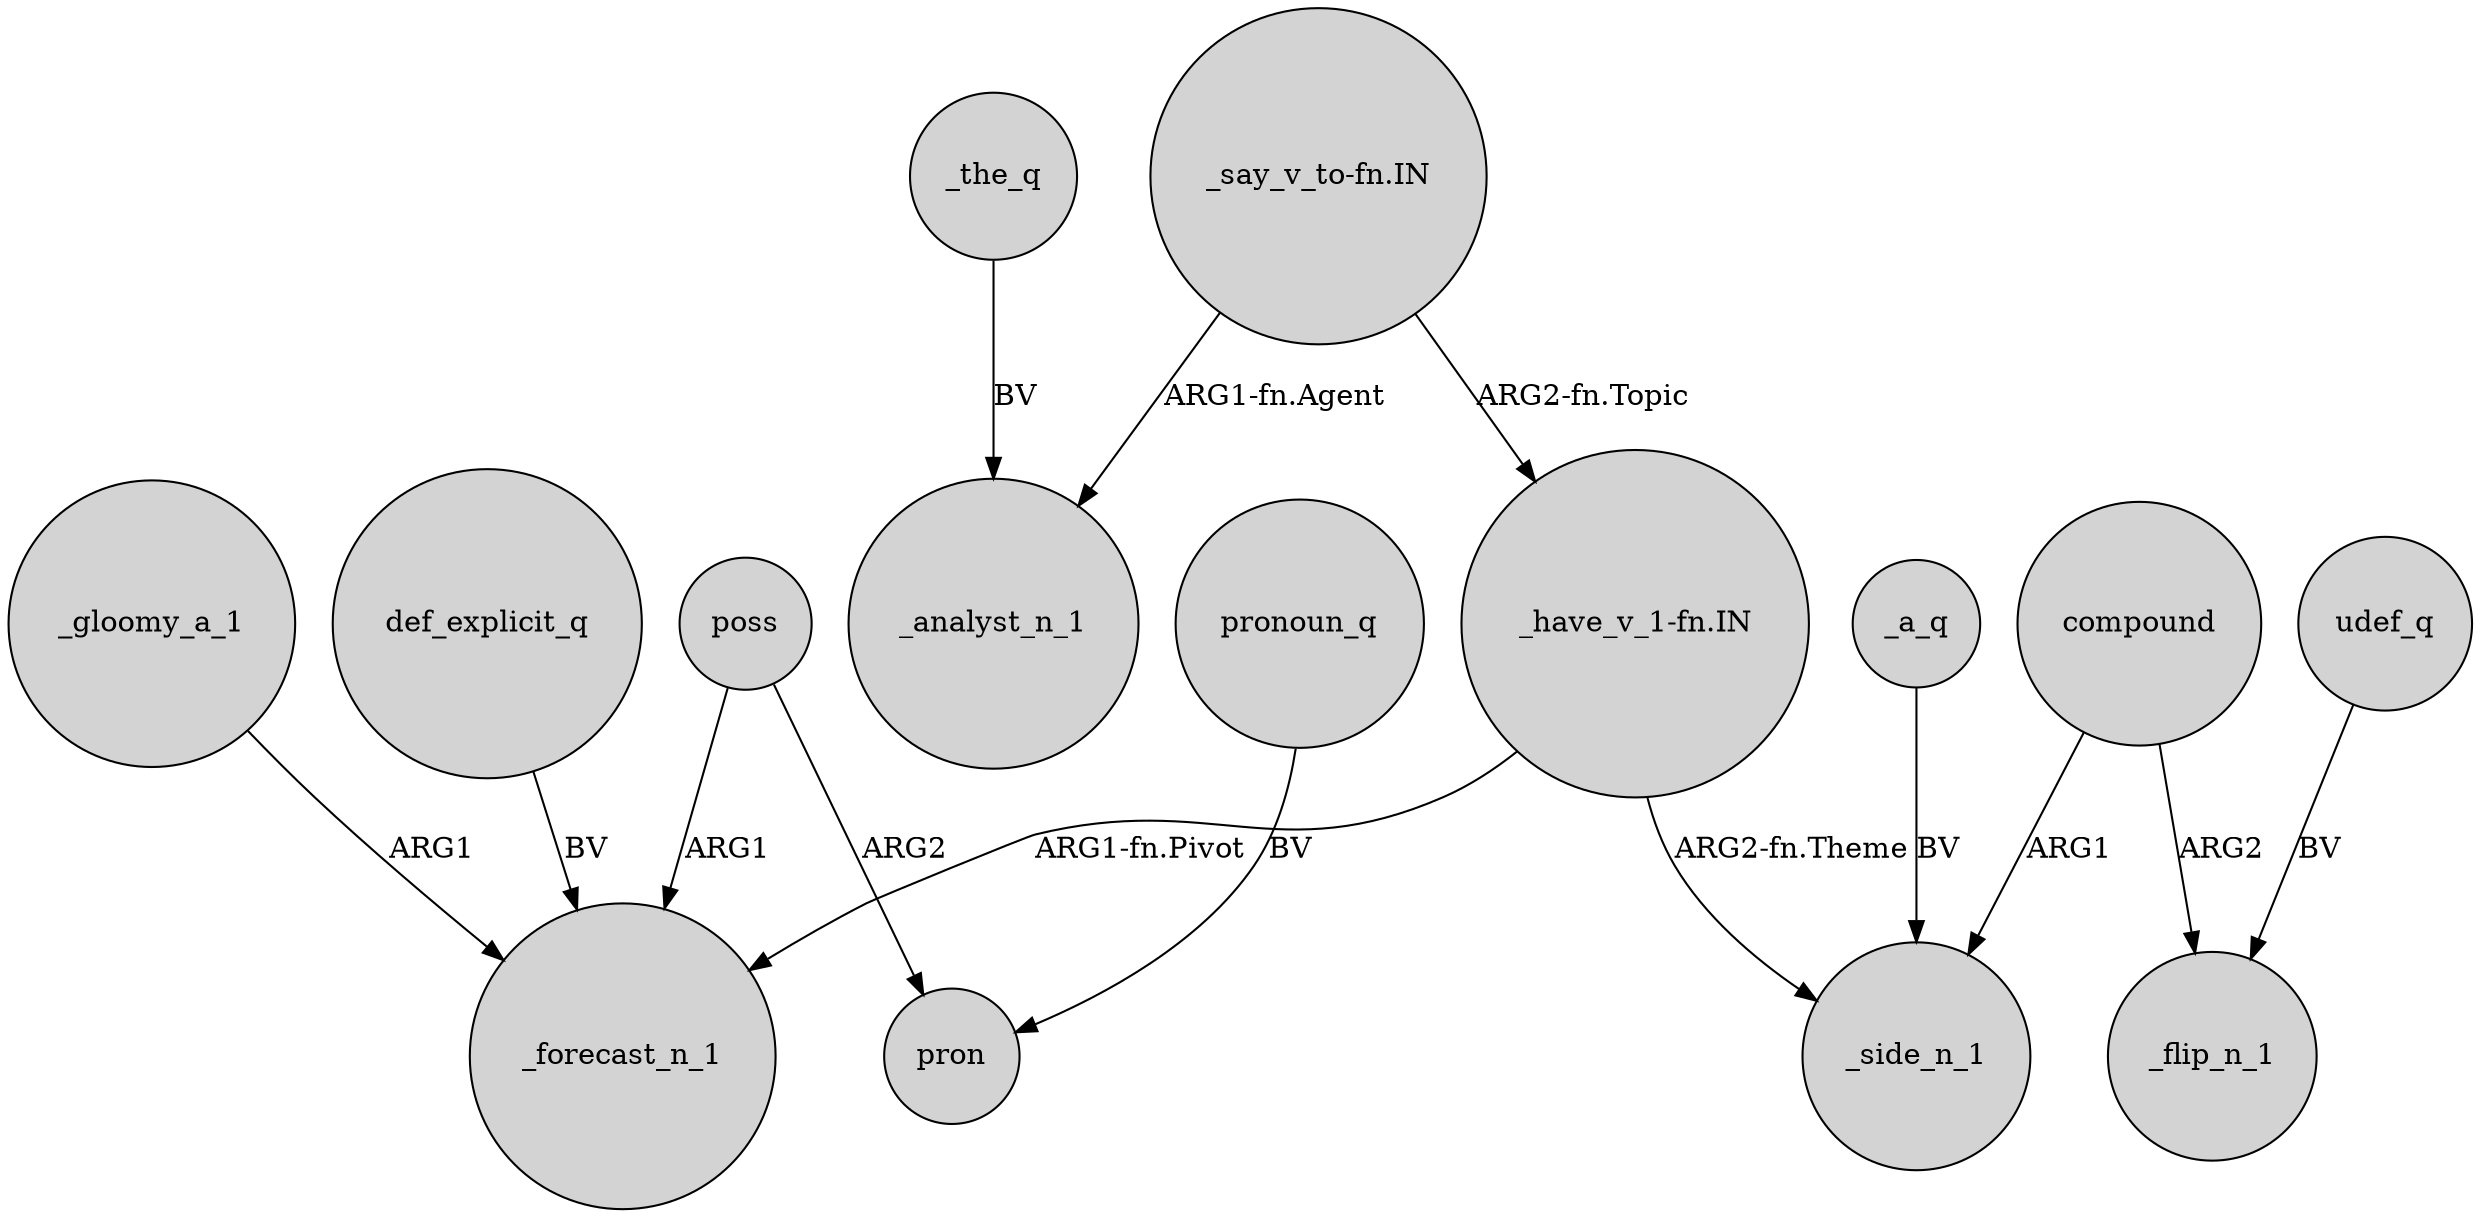 digraph {
	node [shape=circle style=filled]
	"_say_v_to-fn.IN" -> "_have_v_1-fn.IN" [label="ARG2-fn.Topic"]
	compound -> _flip_n_1 [label=ARG2]
	_gloomy_a_1 -> _forecast_n_1 [label=ARG1]
	def_explicit_q -> _forecast_n_1 [label=BV]
	_the_q -> _analyst_n_1 [label=BV]
	poss -> _forecast_n_1 [label=ARG1]
	"_say_v_to-fn.IN" -> _analyst_n_1 [label="ARG1-fn.Agent"]
	poss -> pron [label=ARG2]
	"_have_v_1-fn.IN" -> _forecast_n_1 [label="ARG1-fn.Pivot"]
	_a_q -> _side_n_1 [label=BV]
	compound -> _side_n_1 [label=ARG1]
	"_have_v_1-fn.IN" -> _side_n_1 [label="ARG2-fn.Theme"]
	udef_q -> _flip_n_1 [label=BV]
	pronoun_q -> pron [label=BV]
}
